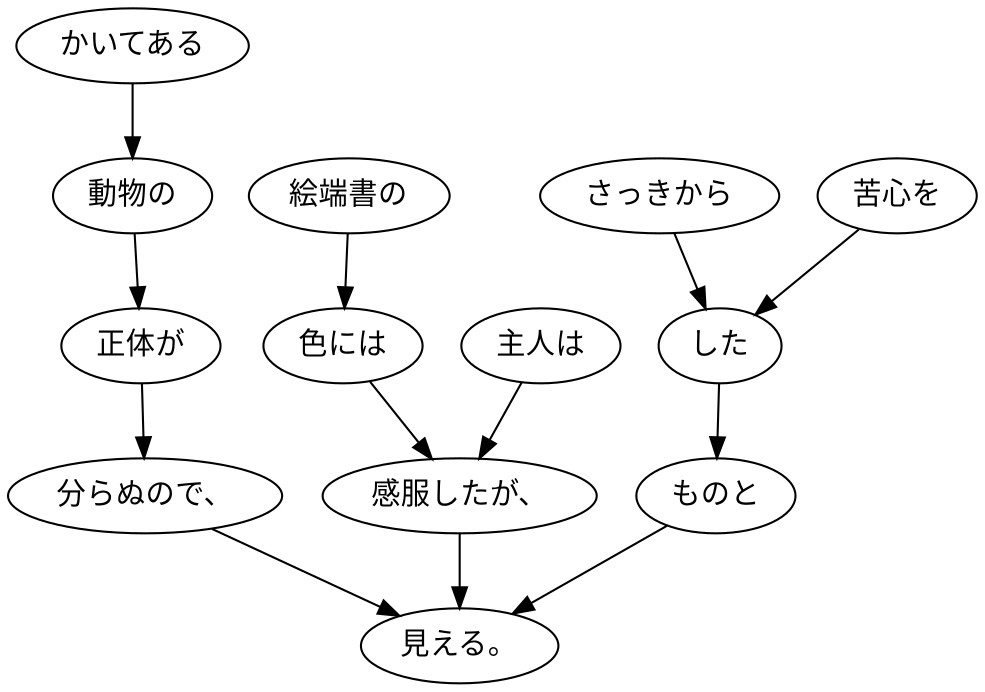 digraph graph347 {
	node0 [label="主人は"];
	node1 [label="絵端書の"];
	node2 [label="色には"];
	node3 [label="感服したが、"];
	node4 [label="かいてある"];
	node5 [label="動物の"];
	node6 [label="正体が"];
	node7 [label="分らぬので、"];
	node8 [label="さっきから"];
	node9 [label="苦心を"];
	node10 [label="した"];
	node11 [label="ものと"];
	node12 [label="見える。"];
	node0 -> node3;
	node1 -> node2;
	node2 -> node3;
	node3 -> node12;
	node4 -> node5;
	node5 -> node6;
	node6 -> node7;
	node7 -> node12;
	node8 -> node10;
	node9 -> node10;
	node10 -> node11;
	node11 -> node12;
}
